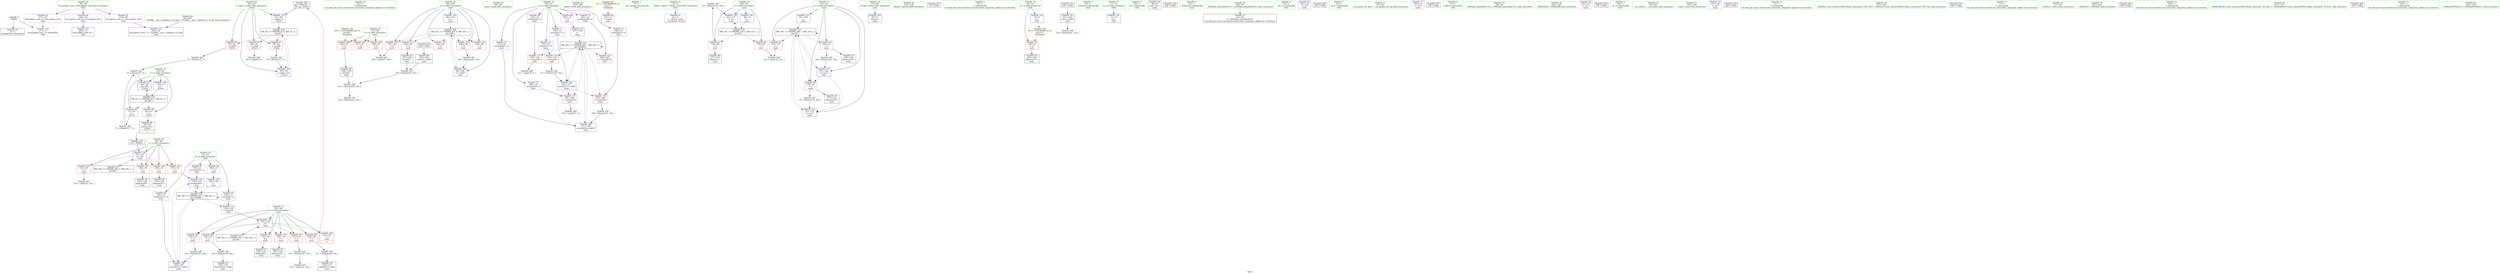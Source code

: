 digraph "SVFG" {
	label="SVFG";

	Node0x55a2c0b9f070 [shape=record,color=grey,label="{NodeID: 0\nNullPtr}"];
	Node0x55a2c0b9f070 -> Node0x55a2c0bb7950[style=solid];
	Node0x55a2c0b9f070 -> Node0x55a2c0bbdb50[style=solid];
	Node0x55a2c0bdb640 [shape=record,color=black,label="{NodeID: 263\n60 = PHI(152, )\n0th arg _Z3revi }"];
	Node0x55a2c0bdb640 -> Node0x55a2c0bbdc50[style=solid];
	Node0x55a2c0bb8500 [shape=record,color=red,label="{NodeID: 97\n133\<--93\n\<--x\nmain\n}"];
	Node0x55a2c0bb8500 -> Node0x55a2c0bb8eb0[style=solid];
	Node0x55a2c0bb5e40 [shape=record,color=green,label="{NodeID: 14\n223\<--1\n\<--dummyObj\nCan only get source location for instruction, argument, global var or function.}"];
	Node0x55a2c0bbb790 [shape=record,color=grey,label="{NodeID: 194\n127 = Binary(126, 104, )\n}"];
	Node0x55a2c0bbb790 -> Node0x55a2c0bb8de0[style=solid];
	Node0x55a2c0bb8040 [shape=record,color=red,label="{NodeID: 111\n216\<--99\n\<--it\nmain\n}"];
	Node0x55a2c0bb69a0 [shape=record,color=green,label="{NodeID: 28\n84\<--85\nmain\<--main_field_insensitive\n}"];
	Node0x55a2c0bc4110 [shape=record,color=grey,label="{NodeID: 208\n131 = cmp(130, 9, )\n}"];
	Node0x55a2c0bbdc50 [shape=record,color=blue,label="{NodeID: 125\n61\<--60\nx.addr\<--x\n_Z3revi\n}"];
	Node0x55a2c0bbdc50 -> Node0x55a2c0bcd3d0[style=dashed];
	Node0x55a2c0bb7650 [shape=record,color=green,label="{NodeID: 42\n219\<--220\nclock\<--clock_field_insensitive\n}"];
	Node0x55a2c0bbe7b0 [shape=record,color=blue,label="{NodeID: 139\n95\<--153\ny\<--call\nmain\n}"];
	Node0x55a2c0bbe7b0 -> Node0x55a2c0bb8910[style=dashed];
	Node0x55a2c0bbe7b0 -> Node0x55a2c0bb89e0[style=dashed];
	Node0x55a2c0bbe7b0 -> Node0x55a2c0bb8ab0[style=dashed];
	Node0x55a2c0bbe7b0 -> Node0x55a2c0bb8b80[style=dashed];
	Node0x55a2c0bbe7b0 -> Node0x55a2c0bcb5d0[style=dashed];
	Node0x55a2c0bb92c0 [shape=record,color=black,label="{NodeID: 56\n170\<--169\nidxprom25\<--\nmain\n}"];
	Node0x55a2c0bb9e20 [shape=record,color=purple,label="{NodeID: 70\n135\<--16\narrayidx7\<--d\nmain\n}"];
	Node0x55a2c0bb9e20 -> Node0x55a2c0bbd480[style=solid];
	Node0x55a2c0bbaa10 [shape=record,color=red,label="{NodeID: 84\n215\<--27\n\<--stderr\nmain\n}"];
	Node0x55a2c0b9e060 [shape=record,color=green,label="{NodeID: 1\n7\<--1\n__dso_handle\<--dummyObj\nGlob }"];
	Node0x55a2c0bb85d0 [shape=record,color=red,label="{NodeID: 98\n138\<--93\n\<--x\nmain\n}"];
	Node0x55a2c0bb85d0 -> Node0x55a2c0bc0e80[style=solid];
	Node0x55a2c0bb5ed0 [shape=record,color=green,label="{NodeID: 15\n4\<--6\n_ZStL8__ioinit\<--_ZStL8__ioinit_field_insensitive\nGlob }"];
	Node0x55a2c0bb5ed0 -> Node0x55a2c0bb9870[style=solid];
	Node0x55a2c0bbb910 [shape=record,color=grey,label="{NodeID: 195\n115 = Binary(114, 104, )\n}"];
	Node0x55a2c0bbb910 -> Node0x55a2c0bbe3a0[style=solid];
	Node0x55a2c0bb8110 [shape=record,color=red,label="{NodeID: 112\n226\<--99\n\<--it\nmain\n}"];
	Node0x55a2c0bb8110 -> Node0x55a2c0bb96d0[style=solid];
	Node0x55a2c0bb6aa0 [shape=record,color=green,label="{NodeID: 29\n87\<--88\nretval\<--retval_field_insensitive\nmain\n}"];
	Node0x55a2c0bb6aa0 -> Node0x55a2c0bbdf90[style=solid];
	Node0x55a2c0bc4290 [shape=record,color=grey,label="{NodeID: 209\n162 = cmp(161, 9, )\n}"];
	Node0x55a2c0bbdd20 [shape=record,color=blue,label="{NodeID: 126\n63\<--9\ny\<--\n_Z3revi\n}"];
	Node0x55a2c0bbdd20 -> Node0x55a2c0bcd8d0[style=dashed];
	Node0x55a2c0bb7750 [shape=record,color=green,label="{NodeID: 43\n235\<--236\nfprintf\<--fprintf_field_insensitive\n}"];
	Node0x55a2c0bbe880 [shape=record,color=blue,label="{NodeID: 140\n171\<--168\narrayidx26\<--add24\nmain\n}"];
	Node0x55a2c0bbe880 -> Node0x55a2c0bcbfd0[style=dashed];
	Node0x55a2c0bb9390 [shape=record,color=black,label="{NodeID: 57\n177\<--174\nidxprom28\<--\nmain\n}"];
	Node0x55a2c0bb9ef0 [shape=record,color=purple,label="{NodeID: 71\n141\<--16\narrayidx11\<--d\nmain\n}"];
	Node0x55a2c0bb9ef0 -> Node0x55a2c0bbe540[style=solid];
	Node0x55a2c094c120 [shape=record,color=black,label="{NodeID: 251\n42 = PHI()\n}"];
	Node0x55a2c0bbaae0 [shape=record,color=red,label="{NodeID: 85\n68\<--61\n\<--x.addr\n_Z3revi\n}"];
	Node0x55a2c0bbaae0 -> Node0x55a2c0bc3e10[style=solid];
	Node0x55a2c0bae870 [shape=record,color=green,label="{NodeID: 2\n9\<--1\n\<--dummyObj\nCan only get source location for instruction, argument, global var or function.}"];
	Node0x55a2c0bb86a0 [shape=record,color=red,label="{NodeID: 99\n143\<--93\n\<--x\nmain\n}"];
	Node0x55a2c0bb86a0 -> Node0x55a2c0bc1300[style=solid];
	Node0x55a2c0bb5f60 [shape=record,color=green,label="{NodeID: 16\n8\<--10\nn\<--n_field_insensitive\nGlob }"];
	Node0x55a2c0bb5f60 -> Node0x55a2c0bba940[style=solid];
	Node0x55a2c0bb5f60 -> Node0x55a2c0bbd780[style=solid];
	Node0x55a2c0bbba90 [shape=record,color=grey,label="{NodeID: 196\n168 = Binary(167, 104, )\n}"];
	Node0x55a2c0bbba90 -> Node0x55a2c0bbe880[style=solid];
	Node0x55a2c0bb81e0 [shape=record,color=red,label="{NodeID: 113\n238\<--99\n\<--it\nmain\n}"];
	Node0x55a2c0bb81e0 -> Node0x55a2c0bc1180[style=solid];
	Node0x55a2c0bb6b70 [shape=record,color=green,label="{NodeID: 30\n89\<--90\nl\<--l_field_insensitive\nmain\n}"];
	Node0x55a2c0bb6b70 -> Node0x55a2c0bbaef0[style=solid];
	Node0x55a2c0bb6b70 -> Node0x55a2c0bbafc0[style=solid];
	Node0x55a2c0bb6b70 -> Node0x55a2c0bbe060[style=solid];
	Node0x55a2c0bb6b70 -> Node0x55a2c0bbe3a0[style=solid];
	Node0x55a2c0bca6d0 [shape=record,color=black,label="{NodeID: 210\nMR_12V_3 = PHI(MR_12V_4, MR_12V_2, )\npts\{90 \}\n}"];
	Node0x55a2c0bca6d0 -> Node0x55a2c0bbaef0[style=dashed];
	Node0x55a2c0bca6d0 -> Node0x55a2c0bbafc0[style=dashed];
	Node0x55a2c0bca6d0 -> Node0x55a2c0bbe3a0[style=dashed];
	Node0x55a2c0bbddf0 [shape=record,color=blue,label="{NodeID: 127\n63\<--76\ny\<--add\n_Z3revi\n}"];
	Node0x55a2c0bbddf0 -> Node0x55a2c0bcd8d0[style=dashed];
	Node0x55a2c0bb7850 [shape=record,color=green,label="{NodeID: 44\n32\<--265\n_GLOBAL__sub_I_vepifanov_0_0.cpp\<--_GLOBAL__sub_I_vepifanov_0_0.cpp_field_insensitive\n}"];
	Node0x55a2c0bb7850 -> Node0x55a2c0bbda50[style=solid];
	Node0x55a2c0bcecd0 [shape=record,color=black,label="{NodeID: 224\nMR_22V_3 = PHI(MR_22V_4, MR_22V_2, )\npts\{100 \}\n}"];
	Node0x55a2c0bcecd0 -> Node0x55a2c0bb7ea0[style=dashed];
	Node0x55a2c0bcecd0 -> Node0x55a2c0bb7f70[style=dashed];
	Node0x55a2c0bcecd0 -> Node0x55a2c0bb8040[style=dashed];
	Node0x55a2c0bcecd0 -> Node0x55a2c0bb8110[style=dashed];
	Node0x55a2c0bcecd0 -> Node0x55a2c0bb81e0[style=dashed];
	Node0x55a2c0bcecd0 -> Node0x55a2c0bbebc0[style=dashed];
	Node0x55a2c0bbe950 [shape=record,color=blue,label="{NodeID: 141\n91\<--175\nr\<--inc27\nmain\n}"];
	Node0x55a2c0bbe950 -> Node0x55a2c0bcabd0[style=dashed];
	Node0x55a2c0bb9460 [shape=record,color=black,label="{NodeID: 58\n206\<--205\nidxprom37\<--\nmain\n}"];
	Node0x55a2c0bb9fc0 [shape=record,color=purple,label="{NodeID: 72\n160\<--16\narrayidx19\<--d\nmain\n}"];
	Node0x55a2c0bb9fc0 -> Node0x55a2c0bbd510[style=solid];
	Node0x55a2c0bdab40 [shape=record,color=black,label="{NodeID: 252\n218 = PHI()\n}"];
	Node0x55a2c0bdab40 -> Node0x55a2c0bb9530[style=solid];
	Node0x55a2c0bbabb0 [shape=record,color=red,label="{NodeID: 86\n74\<--61\n\<--x.addr\n_Z3revi\n}"];
	Node0x55a2c0bbabb0 -> Node0x55a2c0bbbf10[style=solid];
	Node0x55a2c0bad510 [shape=record,color=green,label="{NodeID: 3\n19\<--1\n_ZSt3cin\<--dummyObj\nGlob }"];
	Node0x55a2c0bb8770 [shape=record,color=red,label="{NodeID: 100\n152\<--93\n\<--x\nmain\n|{<s0>3}}"];
	Node0x55a2c0bb8770:s0 -> Node0x55a2c0bdb640[style=solid,color=red];
	Node0x55a2c0bb5ff0 [shape=record,color=green,label="{NodeID: 17\n11\<--12\nm\<--m_field_insensitive\nGlob }"];
	Node0x55a2c0bb5ff0 -> Node0x55a2c0bbd850[style=solid];
	Node0x55a2c0bbbc10 [shape=record,color=grey,label="{NodeID: 197\n175 = Binary(174, 104, )\n}"];
	Node0x55a2c0bbbc10 -> Node0x55a2c0bbe950[style=solid];
	Node0x55a2c0bb82b0 [shape=record,color=red,label="{NodeID: 114\n119\<--118\n\<--arrayidx\nmain\n}"];
	Node0x55a2c0bb82b0 -> Node0x55a2c0bbe470[style=solid];
	Node0x55a2c0bb6c40 [shape=record,color=green,label="{NodeID: 31\n91\<--92\nr\<--r_field_insensitive\nmain\n}"];
	Node0x55a2c0bb6c40 -> Node0x55a2c0bbb090[style=solid];
	Node0x55a2c0bb6c40 -> Node0x55a2c0bbb160[style=solid];
	Node0x55a2c0bb6c40 -> Node0x55a2c0bbb230[style=solid];
	Node0x55a2c0bb6c40 -> Node0x55a2c0bbe130[style=solid];
	Node0x55a2c0bb6c40 -> Node0x55a2c0bbe610[style=solid];
	Node0x55a2c0bb6c40 -> Node0x55a2c0bbe950[style=solid];
	Node0x55a2c0bcabd0 [shape=record,color=black,label="{NodeID: 211\nMR_14V_3 = PHI(MR_14V_7, MR_14V_2, )\npts\{92 \}\n}"];
	Node0x55a2c0bcabd0 -> Node0x55a2c0bbb090[style=dashed];
	Node0x55a2c0bcabd0 -> Node0x55a2c0bbb160[style=dashed];
	Node0x55a2c0bcabd0 -> Node0x55a2c0bbb230[style=dashed];
	Node0x55a2c0bcabd0 -> Node0x55a2c0bbe610[style=dashed];
	Node0x55a2c0bcabd0 -> Node0x55a2c0bbe950[style=dashed];
	Node0x55a2c0bcabd0 -> Node0x55a2c0bcabd0[style=dashed];
	Node0x55a2c0bbdec0 [shape=record,color=blue,label="{NodeID: 128\n61\<--79\nx.addr\<--div\n_Z3revi\n}"];
	Node0x55a2c0bbdec0 -> Node0x55a2c0bcd3d0[style=dashed];
	Node0x55a2c0bb7950 [shape=record,color=black,label="{NodeID: 45\n2\<--3\ndummyVal\<--dummyVal\n}"];
	Node0x55a2c0bbea20 [shape=record,color=blue,label="{NodeID: 142\n178\<--173\narrayidx29\<--\nmain\n}"];
	Node0x55a2c0bbea20 -> Node0x55a2c0bcbad0[style=dashed];
	Node0x55a2c0bb9530 [shape=record,color=black,label="{NodeID: 59\n221\<--218\nconv\<--call41\nmain\n}"];
	Node0x55a2c0bb9530 -> Node0x55a2c0bbbd90[style=solid];
	Node0x55a2c0bba090 [shape=record,color=purple,label="{NodeID: 73\n166\<--16\narrayidx23\<--d\nmain\n}"];
	Node0x55a2c0bba090 -> Node0x55a2c0bbd5e0[style=solid];
	Node0x55a2c0bdaca0 [shape=record,color=black,label="{NodeID: 253\n224 = PHI()\n}"];
	Node0x55a2c0bdaca0 -> Node0x55a2c0bb9600[style=solid];
	Node0x55a2c0bbac80 [shape=record,color=red,label="{NodeID: 87\n78\<--61\n\<--x.addr\n_Z3revi\n}"];
	Node0x55a2c0bbac80 -> Node0x55a2c0bc1600[style=solid];
	Node0x55a2c0bae750 [shape=record,color=green,label="{NodeID: 4\n20\<--1\n.str\<--dummyObj\nGlob }"];
	Node0x55a2c0bb8840 [shape=record,color=red,label="{NodeID: 101\n164\<--93\n\<--x\nmain\n}"];
	Node0x55a2c0bb8840 -> Node0x55a2c0bb91f0[style=solid];
	Node0x55a2c0bb60c0 [shape=record,color=green,label="{NodeID: 18\n13\<--15\nq\<--q_field_insensitive\nGlob }"];
	Node0x55a2c0bb60c0 -> Node0x55a2c0bb9940[style=solid];
	Node0x55a2c0bb60c0 -> Node0x55a2c0bb9a10[style=solid];
	Node0x55a2c0bb60c0 -> Node0x55a2c0bb9ae0[style=solid];
	Node0x55a2c0bb60c0 -> Node0x55a2c0bb9bb0[style=solid];
	Node0x55a2c0bbbd90 [shape=record,color=grey,label="{NodeID: 198\n222 = Binary(221, 223, )\n}"];
	Node0x55a2c0bbd3f0 [shape=record,color=red,label="{NodeID: 115\n130\<--129\n\<--arrayidx4\nmain\n}"];
	Node0x55a2c0bbd3f0 -> Node0x55a2c0bc4110[style=solid];
	Node0x55a2c0bb6d10 [shape=record,color=green,label="{NodeID: 32\n93\<--94\nx\<--x_field_insensitive\nmain\n}"];
	Node0x55a2c0bb6d10 -> Node0x55a2c0bbb300[style=solid];
	Node0x55a2c0bb6d10 -> Node0x55a2c0bb8430[style=solid];
	Node0x55a2c0bb6d10 -> Node0x55a2c0bb8500[style=solid];
	Node0x55a2c0bb6d10 -> Node0x55a2c0bb85d0[style=solid];
	Node0x55a2c0bb6d10 -> Node0x55a2c0bb86a0[style=solid];
	Node0x55a2c0bb6d10 -> Node0x55a2c0bb8770[style=solid];
	Node0x55a2c0bb6d10 -> Node0x55a2c0bb8840[style=solid];
	Node0x55a2c0bb6d10 -> Node0x55a2c0bbe470[style=solid];
	Node0x55a2c0bcb0d0 [shape=record,color=black,label="{NodeID: 212\nMR_16V_2 = PHI(MR_16V_3, MR_16V_1, )\npts\{94 \}\n}"];
	Node0x55a2c0bcb0d0 -> Node0x55a2c0bbe470[style=dashed];
	Node0x55a2c0bbdf90 [shape=record,color=blue,label="{NodeID: 129\n87\<--9\nretval\<--\nmain\n}"];
	Node0x55a2c0bb7a50 [shape=record,color=black,label="{NodeID: 46\n86\<--9\nmain_ret\<--\nmain\n}"];
	Node0x55a2c0bbeaf0 [shape=record,color=blue,label="{NodeID: 143\n99\<--104\nit\<--\nmain\n}"];
	Node0x55a2c0bbeaf0 -> Node0x55a2c0bcecd0[style=dashed];
	Node0x55a2c0bb9600 [shape=record,color=black,label="{NodeID: 60\n225\<--224\nconv43\<--call42\nmain\n}"];
	Node0x55a2c0bb9600 -> Node0x55a2c0bbb610[style=solid];
	Node0x55a2c0bba160 [shape=record,color=purple,label="{NodeID: 74\n171\<--16\narrayidx26\<--d\nmain\n}"];
	Node0x55a2c0bba160 -> Node0x55a2c0bbe880[style=solid];
	Node0x55a2c0bdada0 [shape=record,color=black,label="{NodeID: 254\n234 = PHI()\n}"];
	Node0x55a2c0bbad50 [shape=record,color=red,label="{NodeID: 88\n71\<--63\n\<--y\n_Z3revi\n}"];
	Node0x55a2c0bbad50 -> Node0x55a2c0bbc090[style=solid];
	Node0x55a2c0b9ef50 [shape=record,color=green,label="{NodeID: 5\n22\<--1\n_ZSt4cout\<--dummyObj\nGlob }"];
	Node0x55a2c0bc0e80 [shape=record,color=grey,label="{NodeID: 185\n139 = Binary(138, 104, )\n}"];
	Node0x55a2c0bc0e80 -> Node0x55a2c0bb8f80[style=solid];
	Node0x55a2c0bb8910 [shape=record,color=red,label="{NodeID: 102\n155\<--95\n\<--y\nmain\n}"];
	Node0x55a2c0bb8910 -> Node0x55a2c0bc3f90[style=solid];
	Node0x55a2c0bb6190 [shape=record,color=green,label="{NodeID: 19\n16\<--18\nd\<--d_field_insensitive\nGlob }"];
	Node0x55a2c0bb6190 -> Node0x55a2c0bb9c80[style=solid];
	Node0x55a2c0bb6190 -> Node0x55a2c0bb9d50[style=solid];
	Node0x55a2c0bb6190 -> Node0x55a2c0bb9e20[style=solid];
	Node0x55a2c0bb6190 -> Node0x55a2c0bb9ef0[style=solid];
	Node0x55a2c0bb6190 -> Node0x55a2c0bb9fc0[style=solid];
	Node0x55a2c0bb6190 -> Node0x55a2c0bba090[style=solid];
	Node0x55a2c0bb6190 -> Node0x55a2c0bba160[style=solid];
	Node0x55a2c0bb6190 -> Node0x55a2c0bba230[style=solid];
	Node0x55a2c0bbbf10 [shape=record,color=grey,label="{NodeID: 199\n75 = Binary(74, 73, )\n}"];
	Node0x55a2c0bbbf10 -> Node0x55a2c0bbc210[style=solid];
	Node0x55a2c0bbd480 [shape=record,color=red,label="{NodeID: 116\n136\<--135\n\<--arrayidx7\nmain\n}"];
	Node0x55a2c0bbd480 -> Node0x55a2c0bc1000[style=solid];
	Node0x55a2c0bb6de0 [shape=record,color=green,label="{NodeID: 33\n95\<--96\ny\<--y_field_insensitive\nmain\n}"];
	Node0x55a2c0bb6de0 -> Node0x55a2c0bb8910[style=solid];
	Node0x55a2c0bb6de0 -> Node0x55a2c0bb89e0[style=solid];
	Node0x55a2c0bb6de0 -> Node0x55a2c0bb8ab0[style=solid];
	Node0x55a2c0bb6de0 -> Node0x55a2c0bb8b80[style=solid];
	Node0x55a2c0bb6de0 -> Node0x55a2c0bbe7b0[style=solid];
	Node0x55a2c0bcb5d0 [shape=record,color=black,label="{NodeID: 213\nMR_18V_2 = PHI(MR_18V_3, MR_18V_1, )\npts\{96 \}\n}"];
	Node0x55a2c0bcb5d0 -> Node0x55a2c0bbe7b0[style=dashed];
	Node0x55a2c0bbe060 [shape=record,color=blue,label="{NodeID: 130\n89\<--9\nl\<--\nmain\n}"];
	Node0x55a2c0bbe060 -> Node0x55a2c0bca6d0[style=dashed];
	Node0x55a2c0bb7b20 [shape=record,color=black,label="{NodeID: 47\n43\<--44\n\<--_ZNSt8ios_base4InitD1Ev\nCan only get source location for instruction, argument, global var or function.}"];
	Node0x55a2c0bcfdd0 [shape=record,color=yellow,style=double,label="{NodeID: 227\n6V_1 = ENCHI(MR_6V_0)\npts\{1 \}\nFun[main]}"];
	Node0x55a2c0bcfdd0 -> Node0x55a2c0bbaa10[style=dashed];
	Node0x55a2c0bbebc0 [shape=record,color=blue,label="{NodeID: 144\n99\<--239\nit\<--inc49\nmain\n}"];
	Node0x55a2c0bbebc0 -> Node0x55a2c0bcecd0[style=dashed];
	Node0x55a2c0bb96d0 [shape=record,color=black,label="{NodeID: 61\n227\<--226\nconv44\<--\nmain\n}"];
	Node0x55a2c0bb96d0 -> Node0x55a2c0bbb610[style=solid];
	Node0x55a2c0bba230 [shape=record,color=purple,label="{NodeID: 75\n207\<--16\narrayidx38\<--d\nmain\n}"];
	Node0x55a2c0bba230 -> Node0x55a2c0bbd6b0[style=solid];
	Node0x55a2c0bdae70 [shape=record,color=black,label="{NodeID: 255\n153 = PHI(59, )\n}"];
	Node0x55a2c0bdae70 -> Node0x55a2c0bbe7b0[style=solid];
	Node0x55a2c0bbae20 [shape=record,color=red,label="{NodeID: 89\n82\<--63\n\<--y\n_Z3revi\n}"];
	Node0x55a2c0bbae20 -> Node0x55a2c0bb8c40[style=solid];
	Node0x55a2c0b9efe0 [shape=record,color=green,label="{NodeID: 6\n23\<--1\n.str.1\<--dummyObj\nGlob }"];
	Node0x55a2c0bc1000 [shape=record,color=grey,label="{NodeID: 186\n137 = Binary(136, 104, )\n}"];
	Node0x55a2c0bc1000 -> Node0x55a2c0bbe540[style=solid];
	Node0x55a2c0bb89e0 [shape=record,color=red,label="{NodeID: 103\n158\<--95\n\<--y\nmain\n}"];
	Node0x55a2c0bb89e0 -> Node0x55a2c0bb9120[style=solid];
	Node0x55a2c0bb6260 [shape=record,color=green,label="{NodeID: 20\n30\<--34\nllvm.global_ctors\<--llvm.global_ctors_field_insensitive\nGlob }"];
	Node0x55a2c0bb6260 -> Node0x55a2c0bba640[style=solid];
	Node0x55a2c0bb6260 -> Node0x55a2c0bba740[style=solid];
	Node0x55a2c0bb6260 -> Node0x55a2c0bba840[style=solid];
	Node0x55a2c0bbc090 [shape=record,color=grey,label="{NodeID: 200\n72 = Binary(71, 73, )\n}"];
	Node0x55a2c0bbc090 -> Node0x55a2c0bbc210[style=solid];
	Node0x55a2c0bbd510 [shape=record,color=red,label="{NodeID: 117\n161\<--160\n\<--arrayidx19\nmain\n}"];
	Node0x55a2c0bbd510 -> Node0x55a2c0bc4290[style=solid];
	Node0x55a2c0bb6eb0 [shape=record,color=green,label="{NodeID: 34\n97\<--98\ntt\<--tt_field_insensitive\nmain\n}"];
	Node0x55a2c0bb6eb0 -> Node0x55a2c0bb7c30[style=solid];
	Node0x55a2c0bb6eb0 -> Node0x55a2c0bb7d00[style=solid];
	Node0x55a2c0bb6eb0 -> Node0x55a2c0bb7dd0[style=solid];
	Node0x55a2c0bcbad0 [shape=record,color=black,label="{NodeID: 214\nMR_24V_3 = PHI(MR_24V_7, MR_24V_2, )\npts\{150000 \}\n}"];
	Node0x55a2c0bcbad0 -> Node0x55a2c0bb82b0[style=dashed];
	Node0x55a2c0bcbad0 -> Node0x55a2c0bbe6e0[style=dashed];
	Node0x55a2c0bcbad0 -> Node0x55a2c0bbea20[style=dashed];
	Node0x55a2c0bcbad0 -> Node0x55a2c0bcbad0[style=dashed];
	Node0x55a2c0bbe130 [shape=record,color=blue,label="{NodeID: 131\n91\<--104\nr\<--\nmain\n}"];
	Node0x55a2c0bbe130 -> Node0x55a2c0bcabd0[style=dashed];
	Node0x55a2c0bb8c40 [shape=record,color=black,label="{NodeID: 48\n59\<--82\n_Z3revi_ret\<--\n_Z3revi\n|{<s0>3}}"];
	Node0x55a2c0bb8c40:s0 -> Node0x55a2c0bdae70[style=solid,color=blue];
	Node0x55a2c0bcfee0 [shape=record,color=yellow,style=double,label="{NodeID: 228\n8V_1 = ENCHI(MR_8V_0)\npts\{10 \}\nFun[main]}"];
	Node0x55a2c0bcfee0 -> Node0x55a2c0bba940[style=dashed];
	Node0x55a2c0bb97a0 [shape=record,color=black,label="{NodeID: 62\n230\<--229\nconv46\<--\nmain\n}"];
	Node0x55a2c0bb97a0 -> Node0x55a2c0bbb490[style=solid];
	Node0x55a2c0bba300 [shape=record,color=purple,label="{NodeID: 76\n191\<--20\n\<--.str\nmain\n}"];
	Node0x55a2c0bdb030 [shape=record,color=black,label="{NodeID: 256\n182 = PHI()\n}"];
	Node0x55a2c0bbaef0 [shape=record,color=red,label="{NodeID: 90\n110\<--89\n\<--l\nmain\n}"];
	Node0x55a2c0bbaef0 -> Node0x55a2c0bc3b10[style=solid];
	Node0x55a2c0bae960 [shape=record,color=green,label="{NodeID: 7\n25\<--1\n.str.2\<--dummyObj\nGlob }"];
	Node0x55a2c0bc1180 [shape=record,color=grey,label="{NodeID: 187\n239 = Binary(238, 104, )\n}"];
	Node0x55a2c0bc1180 -> Node0x55a2c0bbebc0[style=solid];
	Node0x55a2c0bb8ab0 [shape=record,color=red,label="{NodeID: 104\n169\<--95\n\<--y\nmain\n}"];
	Node0x55a2c0bb8ab0 -> Node0x55a2c0bb92c0[style=solid];
	Node0x55a2c0bb6330 [shape=record,color=green,label="{NodeID: 21\n35\<--36\n__cxx_global_var_init\<--__cxx_global_var_init_field_insensitive\n}"];
	Node0x55a2c0bbc210 [shape=record,color=grey,label="{NodeID: 201\n76 = Binary(72, 75, )\n}"];
	Node0x55a2c0bbc210 -> Node0x55a2c0bbddf0[style=solid];
	Node0x55a2c0bbd5e0 [shape=record,color=red,label="{NodeID: 118\n167\<--166\n\<--arrayidx23\nmain\n}"];
	Node0x55a2c0bbd5e0 -> Node0x55a2c0bbba90[style=solid];
	Node0x55a2c0bb6f80 [shape=record,color=green,label="{NodeID: 35\n99\<--100\nit\<--it_field_insensitive\nmain\n}"];
	Node0x55a2c0bb6f80 -> Node0x55a2c0bb7ea0[style=solid];
	Node0x55a2c0bb6f80 -> Node0x55a2c0bb7f70[style=solid];
	Node0x55a2c0bb6f80 -> Node0x55a2c0bb8040[style=solid];
	Node0x55a2c0bb6f80 -> Node0x55a2c0bb8110[style=solid];
	Node0x55a2c0bb6f80 -> Node0x55a2c0bb81e0[style=solid];
	Node0x55a2c0bb6f80 -> Node0x55a2c0bbeaf0[style=solid];
	Node0x55a2c0bb6f80 -> Node0x55a2c0bbebc0[style=solid];
	Node0x55a2c0bcbfd0 [shape=record,color=black,label="{NodeID: 215\nMR_26V_3 = PHI(MR_26V_7, MR_26V_2, )\npts\{180000 \}\n}"];
	Node0x55a2c0bcbfd0 -> Node0x55a2c0bbd3f0[style=dashed];
	Node0x55a2c0bcbfd0 -> Node0x55a2c0bbd480[style=dashed];
	Node0x55a2c0bcbfd0 -> Node0x55a2c0bbd510[style=dashed];
	Node0x55a2c0bcbfd0 -> Node0x55a2c0bbd5e0[style=dashed];
	Node0x55a2c0bcbfd0 -> Node0x55a2c0bbd6b0[style=dashed];
	Node0x55a2c0bcbfd0 -> Node0x55a2c0bbe540[style=dashed];
	Node0x55a2c0bcbfd0 -> Node0x55a2c0bbe880[style=dashed];
	Node0x55a2c0bcbfd0 -> Node0x55a2c0bcbfd0[style=dashed];
	Node0x55a2c0bbe200 [shape=record,color=blue,label="{NodeID: 132\n105\<--104\n\<--\nmain\n}"];
	Node0x55a2c0bbe200 -> Node0x55a2c0bcbad0[style=dashed];
	Node0x55a2c0bb8d10 [shape=record,color=black,label="{NodeID: 49\n117\<--114\nidxprom\<--\nmain\n}"];
	Node0x55a2c0bb9870 [shape=record,color=purple,label="{NodeID: 63\n41\<--4\n\<--_ZStL8__ioinit\n__cxx_global_var_init\n}"];
	Node0x55a2c0bba3d0 [shape=record,color=purple,label="{NodeID: 77\n195\<--23\n\<--.str.1\nmain\n}"];
	Node0x55a2c0bdb100 [shape=record,color=black,label="{NodeID: 257\n192 = PHI()\n}"];
	Node0x55a2c0bbafc0 [shape=record,color=red,label="{NodeID: 91\n114\<--89\n\<--l\nmain\n}"];
	Node0x55a2c0bbafc0 -> Node0x55a2c0bb8d10[style=solid];
	Node0x55a2c0bbafc0 -> Node0x55a2c0bbb910[style=solid];
	Node0x55a2c0bae9f0 [shape=record,color=green,label="{NodeID: 8\n27\<--1\nstderr\<--dummyObj\nGlob }"];
	Node0x55a2c0bc1300 [shape=record,color=grey,label="{NodeID: 188\n144 = Binary(143, 104, )\n}"];
	Node0x55a2c0bc1300 -> Node0x55a2c0bbe6e0[style=solid];
	Node0x55a2c0bb8b80 [shape=record,color=red,label="{NodeID: 105\n173\<--95\n\<--y\nmain\n}"];
	Node0x55a2c0bb8b80 -> Node0x55a2c0bbea20[style=solid];
	Node0x55a2c0bb6400 [shape=record,color=green,label="{NodeID: 22\n39\<--40\n_ZNSt8ios_base4InitC1Ev\<--_ZNSt8ios_base4InitC1Ev_field_insensitive\n}"];
	Node0x55a2c0bc3850 [shape=record,color=grey,label="{NodeID: 202\n122 = Binary(121, 104, )\n}"];
	Node0x55a2c0bc3850 -> Node0x55a2c0bc3c90[style=solid];
	Node0x55a2c0bbd6b0 [shape=record,color=red,label="{NodeID: 119\n208\<--207\n\<--arrayidx38\nmain\n}"];
	Node0x55a2c0bb7050 [shape=record,color=green,label="{NodeID: 36\n183\<--184\n_ZNSirsERi\<--_ZNSirsERi_field_insensitive\n}"];
	Node0x55a2c0bbe2d0 [shape=record,color=blue,label="{NodeID: 133\n107\<--104\n\<--\nmain\n}"];
	Node0x55a2c0bbe2d0 -> Node0x55a2c0bcbfd0[style=dashed];
	Node0x55a2c0bb8de0 [shape=record,color=black,label="{NodeID: 50\n128\<--127\nidxprom3\<--add2\nmain\n}"];
	Node0x55a2c0bb9940 [shape=record,color=purple,label="{NodeID: 64\n105\<--13\n\<--q\nmain\n}"];
	Node0x55a2c0bb9940 -> Node0x55a2c0bbe200[style=solid];
	Node0x55a2c0bba4a0 [shape=record,color=purple,label="{NodeID: 78\n203\<--25\n\<--.str.2\nmain\n}"];
	Node0x55a2c0bdb1d0 [shape=record,color=black,label="{NodeID: 258\n196 = PHI()\n}"];
	Node0x55a2c0bbb090 [shape=record,color=red,label="{NodeID: 92\n111\<--91\n\<--r\nmain\n}"];
	Node0x55a2c0bbb090 -> Node0x55a2c0bc3b10[style=solid];
	Node0x55a2c0baeac0 [shape=record,color=green,label="{NodeID: 9\n28\<--1\n.str.3\<--dummyObj\nGlob }"];
	Node0x55a2c0bc1480 [shape=record,color=grey,label="{NodeID: 189\n146 = Binary(145, 104, )\n}"];
	Node0x55a2c0bc1480 -> Node0x55a2c0bbe610[style=solid];
	Node0x55a2c0bb7c30 [shape=record,color=red,label="{NodeID: 106\n188\<--97\n\<--tt\nmain\n}"];
	Node0x55a2c0bb7c30 -> Node0x55a2c0bc3990[style=solid];
	Node0x55a2c0bb6500 [shape=record,color=green,label="{NodeID: 23\n45\<--46\n__cxa_atexit\<--__cxa_atexit_field_insensitive\n}"];
	Node0x55a2c0bc3990 [shape=record,color=grey,label="{NodeID: 203\n189 = cmp(187, 188, )\n}"];
	Node0x55a2c0bbd780 [shape=record,color=blue,label="{NodeID: 120\n8\<--9\nn\<--\nGlob }"];
	Node0x55a2c0bbd780 -> Node0x55a2c0bcfee0[style=dashed];
	Node0x55a2c0bb7150 [shape=record,color=green,label="{NodeID: 37\n193\<--194\nscanf\<--scanf_field_insensitive\n}"];
	Node0x55a2c0bbe3a0 [shape=record,color=blue,label="{NodeID: 134\n89\<--115\nl\<--inc\nmain\n}"];
	Node0x55a2c0bbe3a0 -> Node0x55a2c0bca6d0[style=dashed];
	Node0x55a2c0bb8eb0 [shape=record,color=black,label="{NodeID: 51\n134\<--133\nidxprom6\<--\nmain\n}"];
	Node0x55a2c0bb9a10 [shape=record,color=purple,label="{NodeID: 65\n118\<--13\narrayidx\<--q\nmain\n}"];
	Node0x55a2c0bb9a10 -> Node0x55a2c0bb82b0[style=solid];
	Node0x55a2c0bba570 [shape=record,color=purple,label="{NodeID: 79\n233\<--28\n\<--.str.3\nmain\n}"];
	Node0x55a2c0bdb2a0 [shape=record,color=black,label="{NodeID: 259\n200 = PHI()\n}"];
	Node0x55a2c0bbb160 [shape=record,color=red,label="{NodeID: 93\n145\<--91\n\<--r\nmain\n}"];
	Node0x55a2c0bbb160 -> Node0x55a2c0bb9050[style=solid];
	Node0x55a2c0bbb160 -> Node0x55a2c0bc1480[style=solid];
	Node0x55a2c0bb53c0 [shape=record,color=green,label="{NodeID: 10\n31\<--1\n\<--dummyObj\nCan only get source location for instruction, argument, global var or function.}"];
	Node0x55a2c0bc1600 [shape=record,color=grey,label="{NodeID: 190\n79 = Binary(78, 73, )\n}"];
	Node0x55a2c0bc1600 -> Node0x55a2c0bbdec0[style=solid];
	Node0x55a2c0bb7d00 [shape=record,color=red,label="{NodeID: 107\n217\<--97\n\<--tt\nmain\n}"];
	Node0x55a2c0bb6600 [shape=record,color=green,label="{NodeID: 24\n44\<--50\n_ZNSt8ios_base4InitD1Ev\<--_ZNSt8ios_base4InitD1Ev_field_insensitive\n}"];
	Node0x55a2c0bb6600 -> Node0x55a2c0bb7b20[style=solid];
	Node0x55a2c0bc3b10 [shape=record,color=grey,label="{NodeID: 204\n112 = cmp(110, 111, )\n}"];
	Node0x55a2c0bbd850 [shape=record,color=blue,label="{NodeID: 121\n11\<--9\nm\<--\nGlob }"];
	Node0x55a2c0bb7250 [shape=record,color=green,label="{NodeID: 38\n197\<--198\n_ZStlsISt11char_traitsIcEERSt13basic_ostreamIcT_ES5_PKc\<--_ZStlsISt11char_traitsIcEERSt13basic_ostreamIcT_ES5_PKc_field_insensitive\n}"];
	Node0x55a2c0bbe470 [shape=record,color=blue,label="{NodeID: 135\n93\<--119\nx\<--\nmain\n}"];
	Node0x55a2c0bbe470 -> Node0x55a2c0bbb300[style=dashed];
	Node0x55a2c0bbe470 -> Node0x55a2c0bb8430[style=dashed];
	Node0x55a2c0bbe470 -> Node0x55a2c0bb8500[style=dashed];
	Node0x55a2c0bbe470 -> Node0x55a2c0bb85d0[style=dashed];
	Node0x55a2c0bbe470 -> Node0x55a2c0bb86a0[style=dashed];
	Node0x55a2c0bbe470 -> Node0x55a2c0bb8770[style=dashed];
	Node0x55a2c0bbe470 -> Node0x55a2c0bb8840[style=dashed];
	Node0x55a2c0bbe470 -> Node0x55a2c0bcb0d0[style=dashed];
	Node0x55a2c0bb8f80 [shape=record,color=black,label="{NodeID: 52\n140\<--139\nidxprom10\<--add9\nmain\n}"];
	Node0x55a2c0bb9ae0 [shape=record,color=purple,label="{NodeID: 66\n149\<--13\narrayidx15\<--q\nmain\n}"];
	Node0x55a2c0bb9ae0 -> Node0x55a2c0bbe6e0[style=solid];
	Node0x55a2c0bba640 [shape=record,color=purple,label="{NodeID: 80\n269\<--30\nllvm.global_ctors_0\<--llvm.global_ctors\nGlob }"];
	Node0x55a2c0bba640 -> Node0x55a2c0bbd950[style=solid];
	Node0x55a2c0bdb3a0 [shape=record,color=black,label="{NodeID: 260\n204 = PHI()\n}"];
	Node0x55a2c0bbb230 [shape=record,color=red,label="{NodeID: 94\n174\<--91\n\<--r\nmain\n}"];
	Node0x55a2c0bbb230 -> Node0x55a2c0bb9390[style=solid];
	Node0x55a2c0bbb230 -> Node0x55a2c0bbbc10[style=solid];
	Node0x55a2c0bb5490 [shape=record,color=green,label="{NodeID: 11\n73\<--1\n\<--dummyObj\nCan only get source location for instruction, argument, global var or function.}"];
	Node0x55a2c0bc1780 [shape=record,color=grey,label="{NodeID: 191\n232 = Binary(231, 223, )\n}"];
	Node0x55a2c0bb7dd0 [shape=record,color=red,label="{NodeID: 108\n229\<--97\n\<--tt\nmain\n}"];
	Node0x55a2c0bb7dd0 -> Node0x55a2c0bb97a0[style=solid];
	Node0x55a2c0bb6700 [shape=record,color=green,label="{NodeID: 25\n57\<--58\n_Z3revi\<--_Z3revi_field_insensitive\n}"];
	Node0x55a2c0bc3c90 [shape=record,color=grey,label="{NodeID: 205\n123 = cmp(122, 124, )\n}"];
	Node0x55a2c0bbd950 [shape=record,color=blue,label="{NodeID: 122\n269\<--31\nllvm.global_ctors_0\<--\nGlob }"];
	Node0x55a2c0bb7350 [shape=record,color=green,label="{NodeID: 39\n201\<--202\n_ZNSolsEi\<--_ZNSolsEi_field_insensitive\n}"];
	Node0x55a2c0bcd3d0 [shape=record,color=black,label="{NodeID: 219\nMR_2V_3 = PHI(MR_2V_4, MR_2V_2, )\npts\{62 \}\n}"];
	Node0x55a2c0bcd3d0 -> Node0x55a2c0bbaae0[style=dashed];
	Node0x55a2c0bcd3d0 -> Node0x55a2c0bbabb0[style=dashed];
	Node0x55a2c0bcd3d0 -> Node0x55a2c0bbac80[style=dashed];
	Node0x55a2c0bcd3d0 -> Node0x55a2c0bbdec0[style=dashed];
	Node0x55a2c0bbe540 [shape=record,color=blue,label="{NodeID: 136\n141\<--137\narrayidx11\<--add8\nmain\n}"];
	Node0x55a2c0bbe540 -> Node0x55a2c0bbd510[style=dashed];
	Node0x55a2c0bbe540 -> Node0x55a2c0bbd5e0[style=dashed];
	Node0x55a2c0bbe540 -> Node0x55a2c0bbe880[style=dashed];
	Node0x55a2c0bbe540 -> Node0x55a2c0bcbfd0[style=dashed];
	Node0x55a2c0bb9050 [shape=record,color=black,label="{NodeID: 53\n148\<--145\nidxprom14\<--\nmain\n}"];
	Node0x55a2c0bb9bb0 [shape=record,color=purple,label="{NodeID: 67\n178\<--13\narrayidx29\<--q\nmain\n}"];
	Node0x55a2c0bb9bb0 -> Node0x55a2c0bbea20[style=solid];
	Node0x55a2c0bba740 [shape=record,color=purple,label="{NodeID: 81\n270\<--30\nllvm.global_ctors_1\<--llvm.global_ctors\nGlob }"];
	Node0x55a2c0bba740 -> Node0x55a2c0bbda50[style=solid];
	Node0x55a2c0bdb4a0 [shape=record,color=black,label="{NodeID: 261\n209 = PHI()\n}"];
	Node0x55a2c0bbb300 [shape=record,color=red,label="{NodeID: 95\n121\<--93\n\<--x\nmain\n}"];
	Node0x55a2c0bbb300 -> Node0x55a2c0bc3850[style=solid];
	Node0x55a2c0bb5560 [shape=record,color=green,label="{NodeID: 12\n104\<--1\n\<--dummyObj\nCan only get source location for instruction, argument, global var or function.}"];
	Node0x55a2c0bbb490 [shape=record,color=grey,label="{NodeID: 192\n231 = Binary(228, 230, )\n}"];
	Node0x55a2c0bbb490 -> Node0x55a2c0bc1780[style=solid];
	Node0x55a2c0bb7ea0 [shape=record,color=red,label="{NodeID: 109\n187\<--99\n\<--it\nmain\n}"];
	Node0x55a2c0bb7ea0 -> Node0x55a2c0bc3990[style=solid];
	Node0x55a2c0bb6800 [shape=record,color=green,label="{NodeID: 26\n61\<--62\nx.addr\<--x.addr_field_insensitive\n_Z3revi\n}"];
	Node0x55a2c0bb6800 -> Node0x55a2c0bbaae0[style=solid];
	Node0x55a2c0bb6800 -> Node0x55a2c0bbabb0[style=solid];
	Node0x55a2c0bb6800 -> Node0x55a2c0bbac80[style=solid];
	Node0x55a2c0bb6800 -> Node0x55a2c0bbdc50[style=solid];
	Node0x55a2c0bb6800 -> Node0x55a2c0bbdec0[style=solid];
	Node0x55a2c0bc3e10 [shape=record,color=grey,label="{NodeID: 206\n69 = cmp(68, 9, )\n}"];
	Node0x55a2c0bbda50 [shape=record,color=blue,label="{NodeID: 123\n270\<--32\nllvm.global_ctors_1\<--_GLOBAL__sub_I_vepifanov_0_0.cpp\nGlob }"];
	Node0x55a2c0bb7450 [shape=record,color=green,label="{NodeID: 40\n211\<--212\n_ZSt4endlIcSt11char_traitsIcEERSt13basic_ostreamIT_T0_ES6_\<--_ZSt4endlIcSt11char_traitsIcEERSt13basic_ostreamIT_T0_ES6__field_insensitive\n}"];
	Node0x55a2c0bcd8d0 [shape=record,color=black,label="{NodeID: 220\nMR_4V_3 = PHI(MR_4V_4, MR_4V_2, )\npts\{64 \}\n}"];
	Node0x55a2c0bcd8d0 -> Node0x55a2c0bbad50[style=dashed];
	Node0x55a2c0bcd8d0 -> Node0x55a2c0bbae20[style=dashed];
	Node0x55a2c0bcd8d0 -> Node0x55a2c0bbddf0[style=dashed];
	Node0x55a2c0bbe610 [shape=record,color=blue,label="{NodeID: 137\n91\<--146\nr\<--inc13\nmain\n}"];
	Node0x55a2c0bbe610 -> Node0x55a2c0bbb230[style=dashed];
	Node0x55a2c0bbe610 -> Node0x55a2c0bbe950[style=dashed];
	Node0x55a2c0bbe610 -> Node0x55a2c0bcabd0[style=dashed];
	Node0x55a2c0bb9120 [shape=record,color=black,label="{NodeID: 54\n159\<--158\nidxprom18\<--\nmain\n}"];
	Node0x55a2c0bd0420 [shape=record,color=yellow,style=double,label="{NodeID: 234\n20V_1 = ENCHI(MR_20V_0)\npts\{98 \}\nFun[main]}"];
	Node0x55a2c0bd0420 -> Node0x55a2c0bb7c30[style=dashed];
	Node0x55a2c0bd0420 -> Node0x55a2c0bb7d00[style=dashed];
	Node0x55a2c0bd0420 -> Node0x55a2c0bb7dd0[style=dashed];
	Node0x55a2c0bb9c80 [shape=record,color=purple,label="{NodeID: 68\n107\<--16\n\<--d\nmain\n}"];
	Node0x55a2c0bb9c80 -> Node0x55a2c0bbe2d0[style=solid];
	Node0x55a2c0bba840 [shape=record,color=purple,label="{NodeID: 82\n271\<--30\nllvm.global_ctors_2\<--llvm.global_ctors\nGlob }"];
	Node0x55a2c0bba840 -> Node0x55a2c0bbdb50[style=solid];
	Node0x55a2c0bdb570 [shape=record,color=black,label="{NodeID: 262\n210 = PHI()\n}"];
	Node0x55a2c0bb8430 [shape=record,color=red,label="{NodeID: 96\n126\<--93\n\<--x\nmain\n}"];
	Node0x55a2c0bb8430 -> Node0x55a2c0bbb790[style=solid];
	Node0x55a2c0bb5db0 [shape=record,color=green,label="{NodeID: 13\n124\<--1\n\<--dummyObj\nCan only get source location for instruction, argument, global var or function.}"];
	Node0x55a2c0bbb610 [shape=record,color=grey,label="{NodeID: 193\n228 = Binary(225, 227, )\n}"];
	Node0x55a2c0bbb610 -> Node0x55a2c0bbb490[style=solid];
	Node0x55a2c0bb7f70 [shape=record,color=red,label="{NodeID: 110\n199\<--99\n\<--it\nmain\n}"];
	Node0x55a2c0bb68d0 [shape=record,color=green,label="{NodeID: 27\n63\<--64\ny\<--y_field_insensitive\n_Z3revi\n}"];
	Node0x55a2c0bb68d0 -> Node0x55a2c0bbad50[style=solid];
	Node0x55a2c0bb68d0 -> Node0x55a2c0bbae20[style=solid];
	Node0x55a2c0bb68d0 -> Node0x55a2c0bbdd20[style=solid];
	Node0x55a2c0bb68d0 -> Node0x55a2c0bbddf0[style=solid];
	Node0x55a2c0bc3f90 [shape=record,color=grey,label="{NodeID: 207\n156 = cmp(155, 124, )\n}"];
	Node0x55a2c0bbdb50 [shape=record,color=blue, style = dotted,label="{NodeID: 124\n271\<--3\nllvm.global_ctors_2\<--dummyVal\nGlob }"];
	Node0x55a2c0bb7550 [shape=record,color=green,label="{NodeID: 41\n213\<--214\n_ZNSolsEPFRSoS_E\<--_ZNSolsEPFRSoS_E_field_insensitive\n}"];
	Node0x55a2c0bbe6e0 [shape=record,color=blue,label="{NodeID: 138\n149\<--144\narrayidx15\<--add12\nmain\n}"];
	Node0x55a2c0bbe6e0 -> Node0x55a2c0bbea20[style=dashed];
	Node0x55a2c0bbe6e0 -> Node0x55a2c0bcbad0[style=dashed];
	Node0x55a2c0bb91f0 [shape=record,color=black,label="{NodeID: 55\n165\<--164\nidxprom22\<--\nmain\n}"];
	Node0x55a2c0bb9d50 [shape=record,color=purple,label="{NodeID: 69\n129\<--16\narrayidx4\<--d\nmain\n}"];
	Node0x55a2c0bb9d50 -> Node0x55a2c0bbd3f0[style=solid];
	Node0x55a2c0bba940 [shape=record,color=red,label="{NodeID: 83\n205\<--8\n\<--n\nmain\n}"];
	Node0x55a2c0bba940 -> Node0x55a2c0bb9460[style=solid];
}
